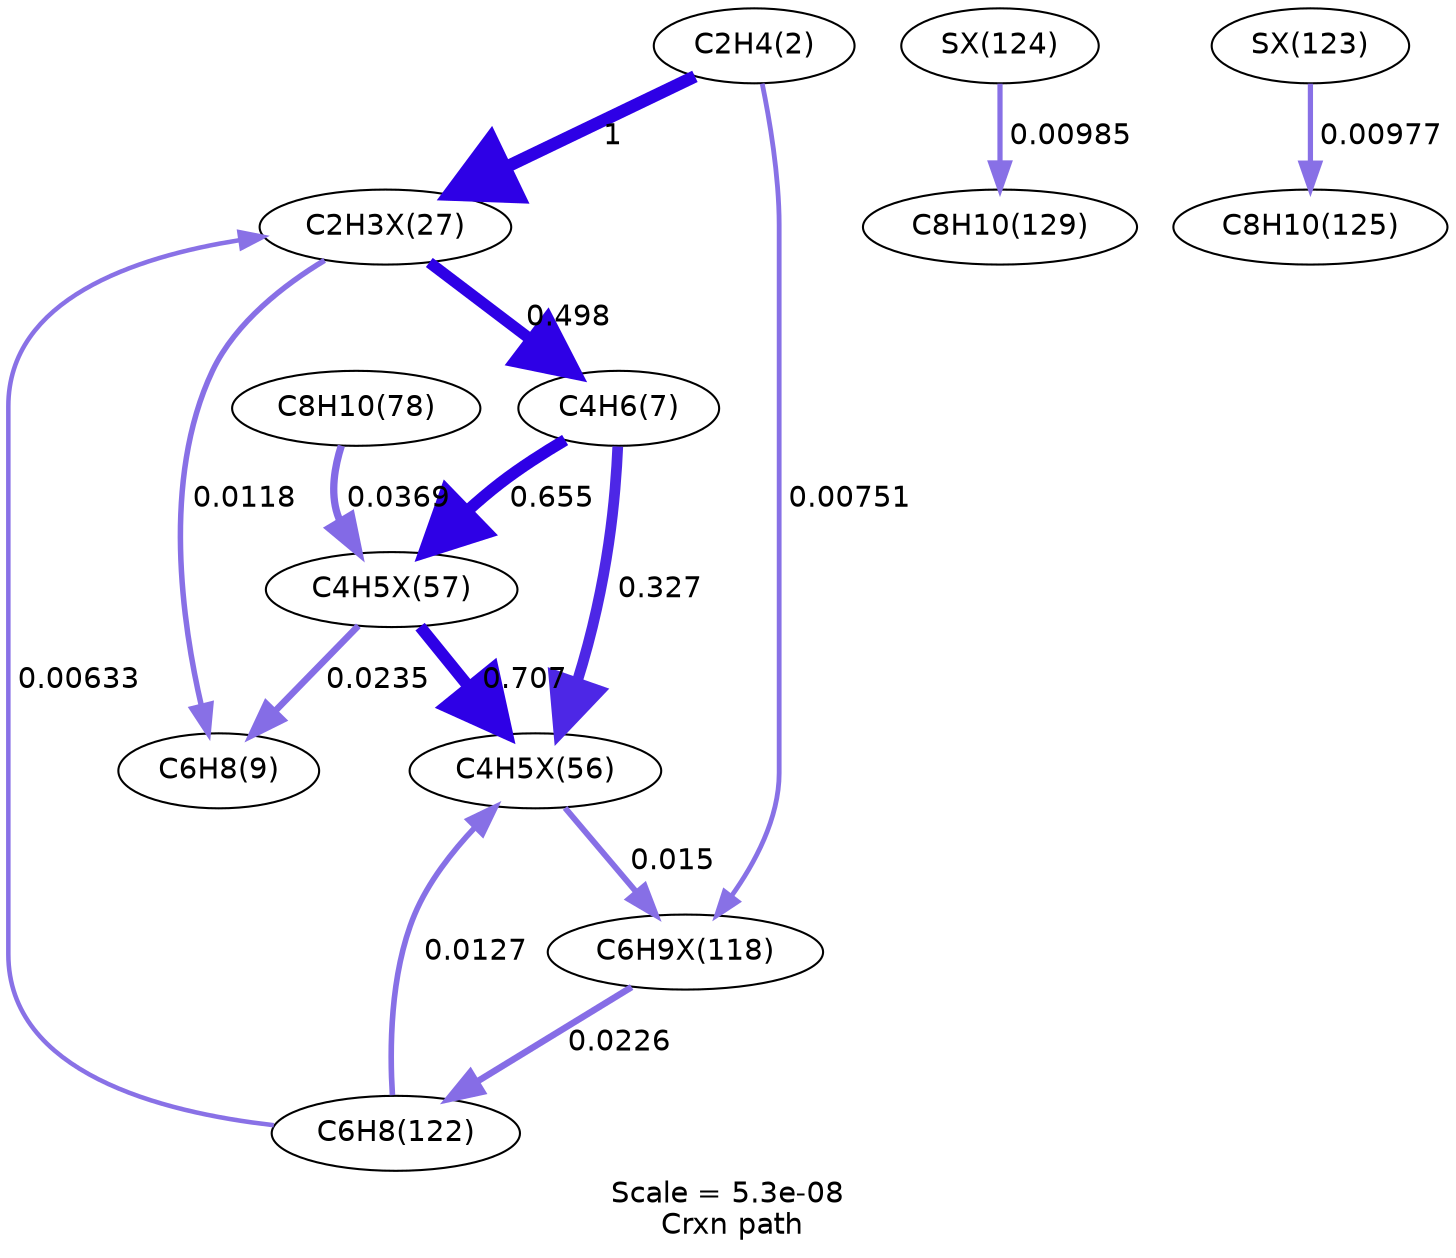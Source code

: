 digraph reaction_paths {
center=1;
s5 -> s56[fontname="Helvetica", style="setlinewidth(6)", arrowsize=3, color="0.7, 1.5, 0.9"
, label=" 1"];
s5 -> s74[fontname="Helvetica", style="setlinewidth(2.31)", arrowsize=1.15, color="0.7, 0.508, 0.9"
, label=" 0.00751"];
s56 -> s8[fontname="Helvetica", style="setlinewidth(5.47)", arrowsize=2.74, color="0.7, 0.998, 0.9"
, label=" 0.498"];
s56 -> s9[fontname="Helvetica", style="setlinewidth(2.65)", arrowsize=1.32, color="0.7, 0.512, 0.9"
, label=" 0.0118"];
s14 -> s56[fontname="Helvetica", style="setlinewidth(2.18)", arrowsize=1.09, color="0.7, 0.506, 0.9"
, label=" 0.00633"];
s8 -> s65[fontname="Helvetica", style="setlinewidth(5.68)", arrowsize=2.84, color="0.7, 1.15, 0.9"
, label=" 0.655"];
s8 -> s64[fontname="Helvetica", style="setlinewidth(5.16)", arrowsize=2.58, color="0.7, 0.827, 0.9"
, label=" 0.327"];
s65 -> s9[fontname="Helvetica", style="setlinewidth(3.17)", arrowsize=1.58, color="0.7, 0.524, 0.9"
, label=" 0.0235"];
s65 -> s64[fontname="Helvetica", style="setlinewidth(5.74)", arrowsize=2.87, color="0.7, 1.21, 0.9"
, label=" 0.707"];
s12 -> s65[fontname="Helvetica", style="setlinewidth(3.51)", arrowsize=1.76, color="0.7, 0.537, 0.9"
, label=" 0.0369"];
s64 -> s74[fontname="Helvetica", style="setlinewidth(2.83)", arrowsize=1.42, color="0.7, 0.515, 0.9"
, label=" 0.015"];
s14 -> s64[fontname="Helvetica", style="setlinewidth(2.7)", arrowsize=1.35, color="0.7, 0.513, 0.9"
, label=" 0.0127"];
s74 -> s14[fontname="Helvetica", style="setlinewidth(3.14)", arrowsize=1.57, color="0.7, 0.523, 0.9"
, label=" 0.0226"];
s76 -> s16[fontname="Helvetica", style="setlinewidth(2.51)", arrowsize=1.26, color="0.7, 0.51, 0.9"
, label=" 0.00985"];
s75 -> s15[fontname="Helvetica", style="setlinewidth(2.51)", arrowsize=1.25, color="0.7, 0.51, 0.9"
, label=" 0.00977"];
s5 [ fontname="Helvetica", label="C2H4(2)"];
s8 [ fontname="Helvetica", label="C4H6(7)"];
s9 [ fontname="Helvetica", label="C6H8(9)"];
s12 [ fontname="Helvetica", label="C8H10(78)"];
s14 [ fontname="Helvetica", label="C6H8(122)"];
s15 [ fontname="Helvetica", label="C8H10(125)"];
s16 [ fontname="Helvetica", label="C8H10(129)"];
s56 [ fontname="Helvetica", label="C2H3X(27)"];
s64 [ fontname="Helvetica", label="C4H5X(56)"];
s65 [ fontname="Helvetica", label="C4H5X(57)"];
s74 [ fontname="Helvetica", label="C6H9X(118)"];
s75 [ fontname="Helvetica", label="SX(123)"];
s76 [ fontname="Helvetica", label="SX(124)"];
 label = "Scale = 5.3e-08\l Crxn path";
 fontname = "Helvetica";
}
